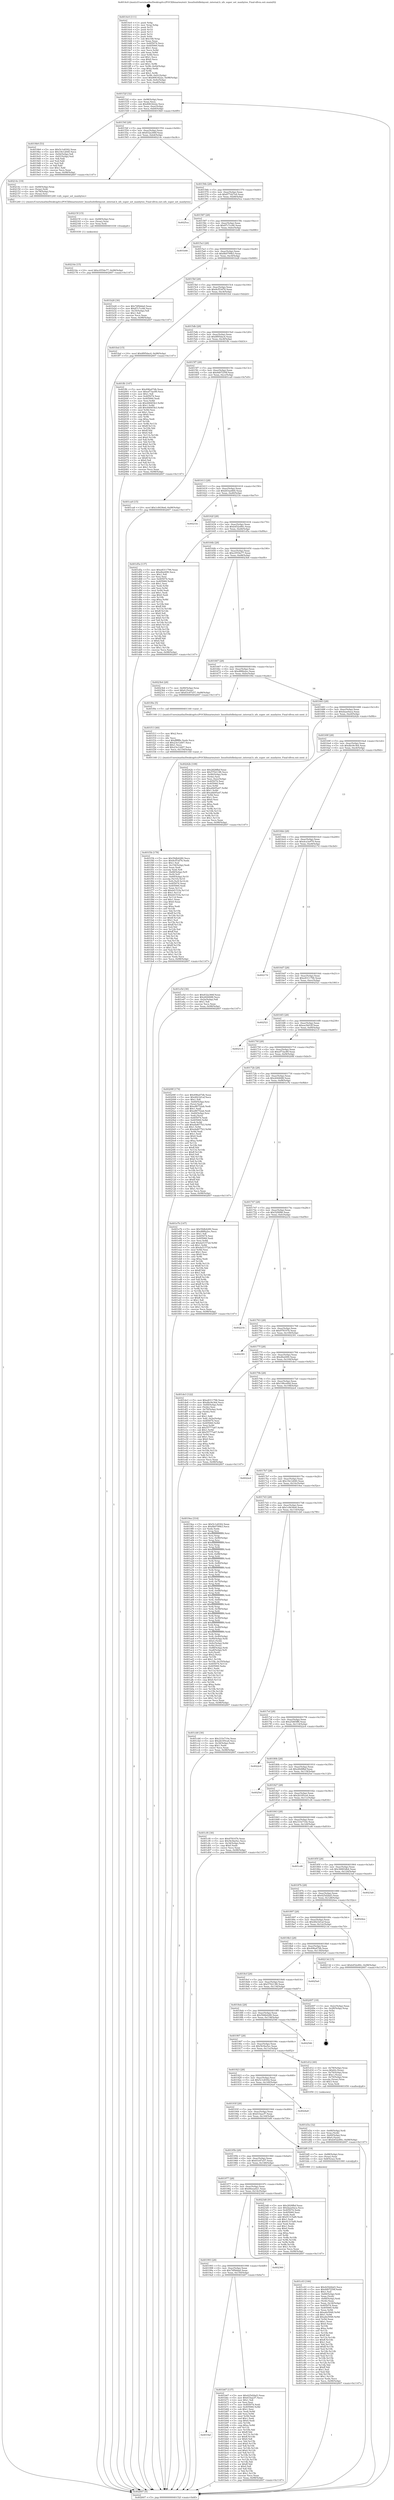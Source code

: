 digraph "0x4014c0" {
  label = "0x4014c0 (/mnt/c/Users/mathe/Desktop/tcc/POCII/binaries/extr_linuxfsnfsfilelayout..internal.h_nfs_super_set_maxbytes_Final-ollvm.out::main(0))"
  labelloc = "t"
  node[shape=record]

  Entry [label="",width=0.3,height=0.3,shape=circle,fillcolor=black,style=filled]
  "0x40152f" [label="{
     0x40152f [32]\l
     | [instrs]\l
     &nbsp;&nbsp;0x40152f \<+6\>: mov -0x98(%rbp),%eax\l
     &nbsp;&nbsp;0x401535 \<+2\>: mov %eax,%ecx\l
     &nbsp;&nbsp;0x401537 \<+6\>: sub $0x8063422e,%ecx\l
     &nbsp;&nbsp;0x40153d \<+6\>: mov %eax,-0xac(%rbp)\l
     &nbsp;&nbsp;0x401543 \<+6\>: mov %ecx,-0xb0(%rbp)\l
     &nbsp;&nbsp;0x401549 \<+6\>: je 00000000004019b9 \<main+0x4f9\>\l
  }"]
  "0x4019b9" [label="{
     0x4019b9 [53]\l
     | [instrs]\l
     &nbsp;&nbsp;0x4019b9 \<+5\>: mov $0x5c1e8302,%eax\l
     &nbsp;&nbsp;0x4019be \<+5\>: mov $0x19e12640,%ecx\l
     &nbsp;&nbsp;0x4019c3 \<+6\>: mov -0x92(%rbp),%dl\l
     &nbsp;&nbsp;0x4019c9 \<+7\>: mov -0x91(%rbp),%sil\l
     &nbsp;&nbsp;0x4019d0 \<+3\>: mov %dl,%dil\l
     &nbsp;&nbsp;0x4019d3 \<+3\>: and %sil,%dil\l
     &nbsp;&nbsp;0x4019d6 \<+3\>: xor %sil,%dl\l
     &nbsp;&nbsp;0x4019d9 \<+3\>: or %dl,%dil\l
     &nbsp;&nbsp;0x4019dc \<+4\>: test $0x1,%dil\l
     &nbsp;&nbsp;0x4019e0 \<+3\>: cmovne %ecx,%eax\l
     &nbsp;&nbsp;0x4019e3 \<+6\>: mov %eax,-0x98(%rbp)\l
     &nbsp;&nbsp;0x4019e9 \<+5\>: jmp 0000000000402607 \<main+0x1147\>\l
  }"]
  "0x40154f" [label="{
     0x40154f [28]\l
     | [instrs]\l
     &nbsp;&nbsp;0x40154f \<+5\>: jmp 0000000000401554 \<main+0x94\>\l
     &nbsp;&nbsp;0x401554 \<+6\>: mov -0xac(%rbp),%eax\l
     &nbsp;&nbsp;0x40155a \<+5\>: sub $0x832a366f,%eax\l
     &nbsp;&nbsp;0x40155f \<+6\>: mov %eax,-0xb4(%rbp)\l
     &nbsp;&nbsp;0x401565 \<+6\>: je 000000000040214c \<main+0xc8c\>\l
  }"]
  "0x402607" [label="{
     0x402607 [5]\l
     | [instrs]\l
     &nbsp;&nbsp;0x402607 \<+5\>: jmp 000000000040152f \<main+0x6f\>\l
  }"]
  "0x4014c0" [label="{
     0x4014c0 [111]\l
     | [instrs]\l
     &nbsp;&nbsp;0x4014c0 \<+1\>: push %rbp\l
     &nbsp;&nbsp;0x4014c1 \<+3\>: mov %rsp,%rbp\l
     &nbsp;&nbsp;0x4014c4 \<+2\>: push %r15\l
     &nbsp;&nbsp;0x4014c6 \<+2\>: push %r14\l
     &nbsp;&nbsp;0x4014c8 \<+2\>: push %r13\l
     &nbsp;&nbsp;0x4014ca \<+2\>: push %r12\l
     &nbsp;&nbsp;0x4014cc \<+1\>: push %rbx\l
     &nbsp;&nbsp;0x4014cd \<+7\>: sub $0x168,%rsp\l
     &nbsp;&nbsp;0x4014d4 \<+2\>: xor %eax,%eax\l
     &nbsp;&nbsp;0x4014d6 \<+7\>: mov 0x405074,%ecx\l
     &nbsp;&nbsp;0x4014dd \<+7\>: mov 0x405060,%edx\l
     &nbsp;&nbsp;0x4014e4 \<+3\>: sub $0x1,%eax\l
     &nbsp;&nbsp;0x4014e7 \<+3\>: mov %ecx,%r8d\l
     &nbsp;&nbsp;0x4014ea \<+3\>: add %eax,%r8d\l
     &nbsp;&nbsp;0x4014ed \<+4\>: imul %r8d,%ecx\l
     &nbsp;&nbsp;0x4014f1 \<+3\>: and $0x1,%ecx\l
     &nbsp;&nbsp;0x4014f4 \<+3\>: cmp $0x0,%ecx\l
     &nbsp;&nbsp;0x4014f7 \<+4\>: sete %r9b\l
     &nbsp;&nbsp;0x4014fb \<+4\>: and $0x1,%r9b\l
     &nbsp;&nbsp;0x4014ff \<+7\>: mov %r9b,-0x92(%rbp)\l
     &nbsp;&nbsp;0x401506 \<+3\>: cmp $0xa,%edx\l
     &nbsp;&nbsp;0x401509 \<+4\>: setl %r9b\l
     &nbsp;&nbsp;0x40150d \<+4\>: and $0x1,%r9b\l
     &nbsp;&nbsp;0x401511 \<+7\>: mov %r9b,-0x91(%rbp)\l
     &nbsp;&nbsp;0x401518 \<+10\>: movl $0x8063422e,-0x98(%rbp)\l
     &nbsp;&nbsp;0x401522 \<+6\>: mov %edi,-0x9c(%rbp)\l
     &nbsp;&nbsp;0x401528 \<+7\>: mov %rsi,-0xa8(%rbp)\l
  }"]
  Exit [label="",width=0.3,height=0.3,shape=circle,fillcolor=black,style=filled,peripheries=2]
  "0x40214c" [label="{
     0x40214c [19]\l
     | [instrs]\l
     &nbsp;&nbsp;0x40214c \<+4\>: mov -0x68(%rbp),%rax\l
     &nbsp;&nbsp;0x402150 \<+3\>: mov (%rax),%rdi\l
     &nbsp;&nbsp;0x402153 \<+4\>: mov -0x78(%rbp),%rax\l
     &nbsp;&nbsp;0x402157 \<+3\>: mov (%rax),%rsi\l
     &nbsp;&nbsp;0x40215a \<+5\>: call 0000000000401240 \<nfs_super_set_maxbytes\>\l
     | [calls]\l
     &nbsp;&nbsp;0x401240 \{1\} (/mnt/c/Users/mathe/Desktop/tcc/POCII/binaries/extr_linuxfsnfsfilelayout..internal.h_nfs_super_set_maxbytes_Final-ollvm.out::nfs_super_set_maxbytes)\l
  }"]
  "0x40156b" [label="{
     0x40156b [28]\l
     | [instrs]\l
     &nbsp;&nbsp;0x40156b \<+5\>: jmp 0000000000401570 \<main+0xb0\>\l
     &nbsp;&nbsp;0x401570 \<+6\>: mov -0xac(%rbp),%eax\l
     &nbsp;&nbsp;0x401576 \<+5\>: sub $0x877d27e9,%eax\l
     &nbsp;&nbsp;0x40157b \<+6\>: mov %eax,-0xb8(%rbp)\l
     &nbsp;&nbsp;0x401581 \<+6\>: je 00000000004025ca \<main+0x110a\>\l
  }"]
  "0x40216e" [label="{
     0x40216e [15]\l
     | [instrs]\l
     &nbsp;&nbsp;0x40216e \<+10\>: movl $0xc0554e77,-0x98(%rbp)\l
     &nbsp;&nbsp;0x402178 \<+5\>: jmp 0000000000402607 \<main+0x1147\>\l
  }"]
  "0x4025ca" [label="{
     0x4025ca\l
  }", style=dashed]
  "0x401587" [label="{
     0x401587 [28]\l
     | [instrs]\l
     &nbsp;&nbsp;0x401587 \<+5\>: jmp 000000000040158c \<main+0xcc\>\l
     &nbsp;&nbsp;0x40158c \<+6\>: mov -0xac(%rbp),%eax\l
     &nbsp;&nbsp;0x401592 \<+5\>: sub $0x87c7cc66,%eax\l
     &nbsp;&nbsp;0x401597 \<+6\>: mov %eax,-0xbc(%rbp)\l
     &nbsp;&nbsp;0x40159d \<+6\>: je 0000000000401b46 \<main+0x686\>\l
  }"]
  "0x40215f" [label="{
     0x40215f [15]\l
     | [instrs]\l
     &nbsp;&nbsp;0x40215f \<+4\>: mov -0x68(%rbp),%rax\l
     &nbsp;&nbsp;0x402163 \<+3\>: mov (%rax),%rax\l
     &nbsp;&nbsp;0x402166 \<+3\>: mov %rax,%rdi\l
     &nbsp;&nbsp;0x402169 \<+5\>: call 0000000000401030 \<free@plt\>\l
     | [calls]\l
     &nbsp;&nbsp;0x401030 \{1\} (unknown)\l
  }"]
  "0x401b46" [label="{
     0x401b46\l
  }", style=dashed]
  "0x4015a3" [label="{
     0x4015a3 [28]\l
     | [instrs]\l
     &nbsp;&nbsp;0x4015a3 \<+5\>: jmp 00000000004015a8 \<main+0xe8\>\l
     &nbsp;&nbsp;0x4015a8 \<+6\>: mov -0xac(%rbp),%eax\l
     &nbsp;&nbsp;0x4015ae \<+5\>: sub $0x8b0799b3,%eax\l
     &nbsp;&nbsp;0x4015b3 \<+6\>: mov %eax,-0xc0(%rbp)\l
     &nbsp;&nbsp;0x4015b9 \<+6\>: je 0000000000401b28 \<main+0x668\>\l
  }"]
  "0x401f3b" [label="{
     0x401f3b [178]\l
     | [instrs]\l
     &nbsp;&nbsp;0x401f3b \<+5\>: mov $0x59db4280,%ecx\l
     &nbsp;&nbsp;0x401f40 \<+5\>: mov $0x8cf53d76,%edx\l
     &nbsp;&nbsp;0x401f45 \<+3\>: mov $0x1,%sil\l
     &nbsp;&nbsp;0x401f48 \<+6\>: mov -0x154(%rbp),%edi\l
     &nbsp;&nbsp;0x401f4e \<+3\>: imul %eax,%edi\l
     &nbsp;&nbsp;0x401f51 \<+3\>: movslq %edi,%r8\l
     &nbsp;&nbsp;0x401f54 \<+4\>: mov -0x68(%rbp),%r9\l
     &nbsp;&nbsp;0x401f58 \<+3\>: mov (%r9),%r9\l
     &nbsp;&nbsp;0x401f5b \<+4\>: mov -0x60(%rbp),%r10\l
     &nbsp;&nbsp;0x401f5f \<+3\>: movslq (%r10),%r10\l
     &nbsp;&nbsp;0x401f62 \<+4\>: mov %r8,(%r9,%r10,8)\l
     &nbsp;&nbsp;0x401f66 \<+7\>: mov 0x405074,%eax\l
     &nbsp;&nbsp;0x401f6d \<+7\>: mov 0x405060,%edi\l
     &nbsp;&nbsp;0x401f74 \<+3\>: mov %eax,%r11d\l
     &nbsp;&nbsp;0x401f77 \<+7\>: add $0xb4151fa,%r11d\l
     &nbsp;&nbsp;0x401f7e \<+4\>: sub $0x1,%r11d\l
     &nbsp;&nbsp;0x401f82 \<+7\>: sub $0xb4151fa,%r11d\l
     &nbsp;&nbsp;0x401f89 \<+4\>: imul %r11d,%eax\l
     &nbsp;&nbsp;0x401f8d \<+3\>: and $0x1,%eax\l
     &nbsp;&nbsp;0x401f90 \<+3\>: cmp $0x0,%eax\l
     &nbsp;&nbsp;0x401f93 \<+3\>: sete %bl\l
     &nbsp;&nbsp;0x401f96 \<+3\>: cmp $0xa,%edi\l
     &nbsp;&nbsp;0x401f99 \<+4\>: setl %r14b\l
     &nbsp;&nbsp;0x401f9d \<+3\>: mov %bl,%r15b\l
     &nbsp;&nbsp;0x401fa0 \<+4\>: xor $0xff,%r15b\l
     &nbsp;&nbsp;0x401fa4 \<+3\>: mov %r14b,%r12b\l
     &nbsp;&nbsp;0x401fa7 \<+4\>: xor $0xff,%r12b\l
     &nbsp;&nbsp;0x401fab \<+4\>: xor $0x1,%sil\l
     &nbsp;&nbsp;0x401faf \<+3\>: mov %r15b,%r13b\l
     &nbsp;&nbsp;0x401fb2 \<+4\>: and $0xff,%r13b\l
     &nbsp;&nbsp;0x401fb6 \<+3\>: and %sil,%bl\l
     &nbsp;&nbsp;0x401fb9 \<+3\>: mov %r12b,%al\l
     &nbsp;&nbsp;0x401fbc \<+2\>: and $0xff,%al\l
     &nbsp;&nbsp;0x401fbe \<+3\>: and %sil,%r14b\l
     &nbsp;&nbsp;0x401fc1 \<+3\>: or %bl,%r13b\l
     &nbsp;&nbsp;0x401fc4 \<+3\>: or %r14b,%al\l
     &nbsp;&nbsp;0x401fc7 \<+3\>: xor %al,%r13b\l
     &nbsp;&nbsp;0x401fca \<+3\>: or %r12b,%r15b\l
     &nbsp;&nbsp;0x401fcd \<+4\>: xor $0xff,%r15b\l
     &nbsp;&nbsp;0x401fd1 \<+4\>: or $0x1,%sil\l
     &nbsp;&nbsp;0x401fd5 \<+3\>: and %sil,%r15b\l
     &nbsp;&nbsp;0x401fd8 \<+3\>: or %r15b,%r13b\l
     &nbsp;&nbsp;0x401fdb \<+4\>: test $0x1,%r13b\l
     &nbsp;&nbsp;0x401fdf \<+3\>: cmovne %edx,%ecx\l
     &nbsp;&nbsp;0x401fe2 \<+6\>: mov %ecx,-0x98(%rbp)\l
     &nbsp;&nbsp;0x401fe8 \<+5\>: jmp 0000000000402607 \<main+0x1147\>\l
  }"]
  "0x401b28" [label="{
     0x401b28 [30]\l
     | [instrs]\l
     &nbsp;&nbsp;0x401b28 \<+5\>: mov $0x74f9dda0,%eax\l
     &nbsp;&nbsp;0x401b2d \<+5\>: mov $0x87c7cc66,%ecx\l
     &nbsp;&nbsp;0x401b32 \<+3\>: mov -0x35(%rbp),%dl\l
     &nbsp;&nbsp;0x401b35 \<+3\>: test $0x1,%dl\l
     &nbsp;&nbsp;0x401b38 \<+3\>: cmovne %ecx,%eax\l
     &nbsp;&nbsp;0x401b3b \<+6\>: mov %eax,-0x98(%rbp)\l
     &nbsp;&nbsp;0x401b41 \<+5\>: jmp 0000000000402607 \<main+0x1147\>\l
  }"]
  "0x4015bf" [label="{
     0x4015bf [28]\l
     | [instrs]\l
     &nbsp;&nbsp;0x4015bf \<+5\>: jmp 00000000004015c4 \<main+0x104\>\l
     &nbsp;&nbsp;0x4015c4 \<+6\>: mov -0xac(%rbp),%eax\l
     &nbsp;&nbsp;0x4015ca \<+5\>: sub $0x8cf53d76,%eax\l
     &nbsp;&nbsp;0x4015cf \<+6\>: mov %eax,-0xc4(%rbp)\l
     &nbsp;&nbsp;0x4015d5 \<+6\>: je 0000000000401fed \<main+0xb2d\>\l
  }"]
  "0x401f13" [label="{
     0x401f13 [40]\l
     | [instrs]\l
     &nbsp;&nbsp;0x401f13 \<+5\>: mov $0x2,%ecx\l
     &nbsp;&nbsp;0x401f18 \<+1\>: cltd\l
     &nbsp;&nbsp;0x401f19 \<+2\>: idiv %ecx\l
     &nbsp;&nbsp;0x401f1b \<+6\>: imul $0xfffffffe,%edx,%ecx\l
     &nbsp;&nbsp;0x401f21 \<+6\>: sub $0x23e12d07,%ecx\l
     &nbsp;&nbsp;0x401f27 \<+3\>: add $0x1,%ecx\l
     &nbsp;&nbsp;0x401f2a \<+6\>: add $0x23e12d07,%ecx\l
     &nbsp;&nbsp;0x401f30 \<+6\>: mov %ecx,-0x154(%rbp)\l
     &nbsp;&nbsp;0x401f36 \<+5\>: call 0000000000401160 \<next_i\>\l
     | [calls]\l
     &nbsp;&nbsp;0x401160 \{1\} (/mnt/c/Users/mathe/Desktop/tcc/POCII/binaries/extr_linuxfsnfsfilelayout..internal.h_nfs_super_set_maxbytes_Final-ollvm.out::next_i)\l
  }"]
  "0x401fed" [label="{
     0x401fed [15]\l
     | [instrs]\l
     &nbsp;&nbsp;0x401fed \<+10\>: movl $0x8f95dac4,-0x98(%rbp)\l
     &nbsp;&nbsp;0x401ff7 \<+5\>: jmp 0000000000402607 \<main+0x1147\>\l
  }"]
  "0x4015db" [label="{
     0x4015db [28]\l
     | [instrs]\l
     &nbsp;&nbsp;0x4015db \<+5\>: jmp 00000000004015e0 \<main+0x120\>\l
     &nbsp;&nbsp;0x4015e0 \<+6\>: mov -0xac(%rbp),%eax\l
     &nbsp;&nbsp;0x4015e6 \<+5\>: sub $0x8f95dac4,%eax\l
     &nbsp;&nbsp;0x4015eb \<+6\>: mov %eax,-0xc8(%rbp)\l
     &nbsp;&nbsp;0x4015f1 \<+6\>: je 0000000000401ffc \<main+0xb3c\>\l
  }"]
  "0x401d3a" [label="{
     0x401d3a [32]\l
     | [instrs]\l
     &nbsp;&nbsp;0x401d3a \<+4\>: mov -0x68(%rbp),%rdi\l
     &nbsp;&nbsp;0x401d3e \<+3\>: mov %rax,(%rdi)\l
     &nbsp;&nbsp;0x401d41 \<+4\>: mov -0x60(%rbp),%rax\l
     &nbsp;&nbsp;0x401d45 \<+6\>: movl $0x0,(%rax)\l
     &nbsp;&nbsp;0x401d4b \<+10\>: movl $0xb452e80c,-0x98(%rbp)\l
     &nbsp;&nbsp;0x401d55 \<+5\>: jmp 0000000000402607 \<main+0x1147\>\l
  }"]
  "0x401ffc" [label="{
     0x401ffc [147]\l
     | [instrs]\l
     &nbsp;&nbsp;0x401ffc \<+5\>: mov $0x496a47db,%eax\l
     &nbsp;&nbsp;0x402001 \<+5\>: mov $0xef73ac89,%ecx\l
     &nbsp;&nbsp;0x402006 \<+2\>: mov $0x1,%dl\l
     &nbsp;&nbsp;0x402008 \<+7\>: mov 0x405074,%esi\l
     &nbsp;&nbsp;0x40200f \<+7\>: mov 0x405060,%edi\l
     &nbsp;&nbsp;0x402016 \<+3\>: mov %esi,%r8d\l
     &nbsp;&nbsp;0x402019 \<+7\>: sub $0x4484f3b3,%r8d\l
     &nbsp;&nbsp;0x402020 \<+4\>: sub $0x1,%r8d\l
     &nbsp;&nbsp;0x402024 \<+7\>: add $0x4484f3b3,%r8d\l
     &nbsp;&nbsp;0x40202b \<+4\>: imul %r8d,%esi\l
     &nbsp;&nbsp;0x40202f \<+3\>: and $0x1,%esi\l
     &nbsp;&nbsp;0x402032 \<+3\>: cmp $0x0,%esi\l
     &nbsp;&nbsp;0x402035 \<+4\>: sete %r9b\l
     &nbsp;&nbsp;0x402039 \<+3\>: cmp $0xa,%edi\l
     &nbsp;&nbsp;0x40203c \<+4\>: setl %r10b\l
     &nbsp;&nbsp;0x402040 \<+3\>: mov %r9b,%r11b\l
     &nbsp;&nbsp;0x402043 \<+4\>: xor $0xff,%r11b\l
     &nbsp;&nbsp;0x402047 \<+3\>: mov %r10b,%bl\l
     &nbsp;&nbsp;0x40204a \<+3\>: xor $0xff,%bl\l
     &nbsp;&nbsp;0x40204d \<+3\>: xor $0x0,%dl\l
     &nbsp;&nbsp;0x402050 \<+3\>: mov %r11b,%r14b\l
     &nbsp;&nbsp;0x402053 \<+4\>: and $0x0,%r14b\l
     &nbsp;&nbsp;0x402057 \<+3\>: and %dl,%r9b\l
     &nbsp;&nbsp;0x40205a \<+3\>: mov %bl,%r15b\l
     &nbsp;&nbsp;0x40205d \<+4\>: and $0x0,%r15b\l
     &nbsp;&nbsp;0x402061 \<+3\>: and %dl,%r10b\l
     &nbsp;&nbsp;0x402064 \<+3\>: or %r9b,%r14b\l
     &nbsp;&nbsp;0x402067 \<+3\>: or %r10b,%r15b\l
     &nbsp;&nbsp;0x40206a \<+3\>: xor %r15b,%r14b\l
     &nbsp;&nbsp;0x40206d \<+3\>: or %bl,%r11b\l
     &nbsp;&nbsp;0x402070 \<+4\>: xor $0xff,%r11b\l
     &nbsp;&nbsp;0x402074 \<+3\>: or $0x0,%dl\l
     &nbsp;&nbsp;0x402077 \<+3\>: and %dl,%r11b\l
     &nbsp;&nbsp;0x40207a \<+3\>: or %r11b,%r14b\l
     &nbsp;&nbsp;0x40207d \<+4\>: test $0x1,%r14b\l
     &nbsp;&nbsp;0x402081 \<+3\>: cmovne %ecx,%eax\l
     &nbsp;&nbsp;0x402084 \<+6\>: mov %eax,-0x98(%rbp)\l
     &nbsp;&nbsp;0x40208a \<+5\>: jmp 0000000000402607 \<main+0x1147\>\l
  }"]
  "0x4015f7" [label="{
     0x4015f7 [28]\l
     | [instrs]\l
     &nbsp;&nbsp;0x4015f7 \<+5\>: jmp 00000000004015fc \<main+0x13c\>\l
     &nbsp;&nbsp;0x4015fc \<+6\>: mov -0xac(%rbp),%eax\l
     &nbsp;&nbsp;0x401602 \<+5\>: sub $0x9d07259f,%eax\l
     &nbsp;&nbsp;0x401607 \<+6\>: mov %eax,-0xcc(%rbp)\l
     &nbsp;&nbsp;0x40160d \<+6\>: je 0000000000401ca9 \<main+0x7e9\>\l
  }"]
  "0x401c03" [label="{
     0x401c03 [166]\l
     | [instrs]\l
     &nbsp;&nbsp;0x401c03 \<+5\>: mov $0x425d2bd3,%ecx\l
     &nbsp;&nbsp;0x401c08 \<+5\>: mov $0x9d07259f,%edx\l
     &nbsp;&nbsp;0x401c0d \<+3\>: mov $0x1,%sil\l
     &nbsp;&nbsp;0x401c10 \<+4\>: mov -0x80(%rbp),%rdi\l
     &nbsp;&nbsp;0x401c14 \<+2\>: mov %eax,(%rdi)\l
     &nbsp;&nbsp;0x401c16 \<+4\>: mov -0x80(%rbp),%rdi\l
     &nbsp;&nbsp;0x401c1a \<+2\>: mov (%rdi),%eax\l
     &nbsp;&nbsp;0x401c1c \<+3\>: mov %eax,-0x34(%rbp)\l
     &nbsp;&nbsp;0x401c1f \<+7\>: mov 0x405074,%eax\l
     &nbsp;&nbsp;0x401c26 \<+8\>: mov 0x405060,%r8d\l
     &nbsp;&nbsp;0x401c2e \<+3\>: mov %eax,%r9d\l
     &nbsp;&nbsp;0x401c31 \<+7\>: sub $0xa6e5948,%r9d\l
     &nbsp;&nbsp;0x401c38 \<+4\>: sub $0x1,%r9d\l
     &nbsp;&nbsp;0x401c3c \<+7\>: add $0xa6e5948,%r9d\l
     &nbsp;&nbsp;0x401c43 \<+4\>: imul %r9d,%eax\l
     &nbsp;&nbsp;0x401c47 \<+3\>: and $0x1,%eax\l
     &nbsp;&nbsp;0x401c4a \<+3\>: cmp $0x0,%eax\l
     &nbsp;&nbsp;0x401c4d \<+4\>: sete %r10b\l
     &nbsp;&nbsp;0x401c51 \<+4\>: cmp $0xa,%r8d\l
     &nbsp;&nbsp;0x401c55 \<+4\>: setl %r11b\l
     &nbsp;&nbsp;0x401c59 \<+3\>: mov %r10b,%bl\l
     &nbsp;&nbsp;0x401c5c \<+3\>: xor $0xff,%bl\l
     &nbsp;&nbsp;0x401c5f \<+3\>: mov %r11b,%r14b\l
     &nbsp;&nbsp;0x401c62 \<+4\>: xor $0xff,%r14b\l
     &nbsp;&nbsp;0x401c66 \<+4\>: xor $0x1,%sil\l
     &nbsp;&nbsp;0x401c6a \<+3\>: mov %bl,%r15b\l
     &nbsp;&nbsp;0x401c6d \<+4\>: and $0xff,%r15b\l
     &nbsp;&nbsp;0x401c71 \<+3\>: and %sil,%r10b\l
     &nbsp;&nbsp;0x401c74 \<+3\>: mov %r14b,%r12b\l
     &nbsp;&nbsp;0x401c77 \<+4\>: and $0xff,%r12b\l
     &nbsp;&nbsp;0x401c7b \<+3\>: and %sil,%r11b\l
     &nbsp;&nbsp;0x401c7e \<+3\>: or %r10b,%r15b\l
     &nbsp;&nbsp;0x401c81 \<+3\>: or %r11b,%r12b\l
     &nbsp;&nbsp;0x401c84 \<+3\>: xor %r12b,%r15b\l
     &nbsp;&nbsp;0x401c87 \<+3\>: or %r14b,%bl\l
     &nbsp;&nbsp;0x401c8a \<+3\>: xor $0xff,%bl\l
     &nbsp;&nbsp;0x401c8d \<+4\>: or $0x1,%sil\l
     &nbsp;&nbsp;0x401c91 \<+3\>: and %sil,%bl\l
     &nbsp;&nbsp;0x401c94 \<+3\>: or %bl,%r15b\l
     &nbsp;&nbsp;0x401c97 \<+4\>: test $0x1,%r15b\l
     &nbsp;&nbsp;0x401c9b \<+3\>: cmovne %edx,%ecx\l
     &nbsp;&nbsp;0x401c9e \<+6\>: mov %ecx,-0x98(%rbp)\l
     &nbsp;&nbsp;0x401ca4 \<+5\>: jmp 0000000000402607 \<main+0x1147\>\l
  }"]
  "0x401ca9" [label="{
     0x401ca9 [15]\l
     | [instrs]\l
     &nbsp;&nbsp;0x401ca9 \<+10\>: movl $0x1c8436e6,-0x98(%rbp)\l
     &nbsp;&nbsp;0x401cb3 \<+5\>: jmp 0000000000402607 \<main+0x1147\>\l
  }"]
  "0x401613" [label="{
     0x401613 [28]\l
     | [instrs]\l
     &nbsp;&nbsp;0x401613 \<+5\>: jmp 0000000000401618 \<main+0x158\>\l
     &nbsp;&nbsp;0x401618 \<+6\>: mov -0xac(%rbp),%eax\l
     &nbsp;&nbsp;0x40161e \<+5\>: sub $0xb03ae664,%eax\l
     &nbsp;&nbsp;0x401623 \<+6\>: mov %eax,-0xd0(%rbp)\l
     &nbsp;&nbsp;0x401629 \<+6\>: je 000000000040233e \<main+0xe7e\>\l
  }"]
  "0x4019af" [label="{
     0x4019af\l
  }", style=dashed]
  "0x40233e" [label="{
     0x40233e\l
  }", style=dashed]
  "0x40162f" [label="{
     0x40162f [28]\l
     | [instrs]\l
     &nbsp;&nbsp;0x40162f \<+5\>: jmp 0000000000401634 \<main+0x174\>\l
     &nbsp;&nbsp;0x401634 \<+6\>: mov -0xac(%rbp),%eax\l
     &nbsp;&nbsp;0x40163a \<+5\>: sub $0xb452e80c,%eax\l
     &nbsp;&nbsp;0x40163f \<+6\>: mov %eax,-0xd4(%rbp)\l
     &nbsp;&nbsp;0x401645 \<+6\>: je 0000000000401d5a \<main+0x89a\>\l
  }"]
  "0x401b67" [label="{
     0x401b67 [137]\l
     | [instrs]\l
     &nbsp;&nbsp;0x401b67 \<+5\>: mov $0x425d2bd3,%eax\l
     &nbsp;&nbsp;0x401b6c \<+5\>: mov $0x61faacf7,%ecx\l
     &nbsp;&nbsp;0x401b71 \<+2\>: mov $0x1,%dl\l
     &nbsp;&nbsp;0x401b73 \<+2\>: xor %esi,%esi\l
     &nbsp;&nbsp;0x401b75 \<+7\>: mov 0x405074,%edi\l
     &nbsp;&nbsp;0x401b7c \<+8\>: mov 0x405060,%r8d\l
     &nbsp;&nbsp;0x401b84 \<+3\>: sub $0x1,%esi\l
     &nbsp;&nbsp;0x401b87 \<+3\>: mov %edi,%r9d\l
     &nbsp;&nbsp;0x401b8a \<+3\>: add %esi,%r9d\l
     &nbsp;&nbsp;0x401b8d \<+4\>: imul %r9d,%edi\l
     &nbsp;&nbsp;0x401b91 \<+3\>: and $0x1,%edi\l
     &nbsp;&nbsp;0x401b94 \<+3\>: cmp $0x0,%edi\l
     &nbsp;&nbsp;0x401b97 \<+4\>: sete %r10b\l
     &nbsp;&nbsp;0x401b9b \<+4\>: cmp $0xa,%r8d\l
     &nbsp;&nbsp;0x401b9f \<+4\>: setl %r11b\l
     &nbsp;&nbsp;0x401ba3 \<+3\>: mov %r10b,%bl\l
     &nbsp;&nbsp;0x401ba6 \<+3\>: xor $0xff,%bl\l
     &nbsp;&nbsp;0x401ba9 \<+3\>: mov %r11b,%r14b\l
     &nbsp;&nbsp;0x401bac \<+4\>: xor $0xff,%r14b\l
     &nbsp;&nbsp;0x401bb0 \<+3\>: xor $0x0,%dl\l
     &nbsp;&nbsp;0x401bb3 \<+3\>: mov %bl,%r15b\l
     &nbsp;&nbsp;0x401bb6 \<+4\>: and $0x0,%r15b\l
     &nbsp;&nbsp;0x401bba \<+3\>: and %dl,%r10b\l
     &nbsp;&nbsp;0x401bbd \<+3\>: mov %r14b,%r12b\l
     &nbsp;&nbsp;0x401bc0 \<+4\>: and $0x0,%r12b\l
     &nbsp;&nbsp;0x401bc4 \<+3\>: and %dl,%r11b\l
     &nbsp;&nbsp;0x401bc7 \<+3\>: or %r10b,%r15b\l
     &nbsp;&nbsp;0x401bca \<+3\>: or %r11b,%r12b\l
     &nbsp;&nbsp;0x401bcd \<+3\>: xor %r12b,%r15b\l
     &nbsp;&nbsp;0x401bd0 \<+3\>: or %r14b,%bl\l
     &nbsp;&nbsp;0x401bd3 \<+3\>: xor $0xff,%bl\l
     &nbsp;&nbsp;0x401bd6 \<+3\>: or $0x0,%dl\l
     &nbsp;&nbsp;0x401bd9 \<+2\>: and %dl,%bl\l
     &nbsp;&nbsp;0x401bdb \<+3\>: or %bl,%r15b\l
     &nbsp;&nbsp;0x401bde \<+4\>: test $0x1,%r15b\l
     &nbsp;&nbsp;0x401be2 \<+3\>: cmovne %ecx,%eax\l
     &nbsp;&nbsp;0x401be5 \<+6\>: mov %eax,-0x98(%rbp)\l
     &nbsp;&nbsp;0x401beb \<+5\>: jmp 0000000000402607 \<main+0x1147\>\l
  }"]
  "0x401d5a" [label="{
     0x401d5a [137]\l
     | [instrs]\l
     &nbsp;&nbsp;0x401d5a \<+5\>: mov $0xe8311796,%eax\l
     &nbsp;&nbsp;0x401d5f \<+5\>: mov $0xdfa2490,%ecx\l
     &nbsp;&nbsp;0x401d64 \<+2\>: mov $0x1,%dl\l
     &nbsp;&nbsp;0x401d66 \<+2\>: xor %esi,%esi\l
     &nbsp;&nbsp;0x401d68 \<+7\>: mov 0x405074,%edi\l
     &nbsp;&nbsp;0x401d6f \<+8\>: mov 0x405060,%r8d\l
     &nbsp;&nbsp;0x401d77 \<+3\>: sub $0x1,%esi\l
     &nbsp;&nbsp;0x401d7a \<+3\>: mov %edi,%r9d\l
     &nbsp;&nbsp;0x401d7d \<+3\>: add %esi,%r9d\l
     &nbsp;&nbsp;0x401d80 \<+4\>: imul %r9d,%edi\l
     &nbsp;&nbsp;0x401d84 \<+3\>: and $0x1,%edi\l
     &nbsp;&nbsp;0x401d87 \<+3\>: cmp $0x0,%edi\l
     &nbsp;&nbsp;0x401d8a \<+4\>: sete %r10b\l
     &nbsp;&nbsp;0x401d8e \<+4\>: cmp $0xa,%r8d\l
     &nbsp;&nbsp;0x401d92 \<+4\>: setl %r11b\l
     &nbsp;&nbsp;0x401d96 \<+3\>: mov %r10b,%bl\l
     &nbsp;&nbsp;0x401d99 \<+3\>: xor $0xff,%bl\l
     &nbsp;&nbsp;0x401d9c \<+3\>: mov %r11b,%r14b\l
     &nbsp;&nbsp;0x401d9f \<+4\>: xor $0xff,%r14b\l
     &nbsp;&nbsp;0x401da3 \<+3\>: xor $0x0,%dl\l
     &nbsp;&nbsp;0x401da6 \<+3\>: mov %bl,%r15b\l
     &nbsp;&nbsp;0x401da9 \<+4\>: and $0x0,%r15b\l
     &nbsp;&nbsp;0x401dad \<+3\>: and %dl,%r10b\l
     &nbsp;&nbsp;0x401db0 \<+3\>: mov %r14b,%r12b\l
     &nbsp;&nbsp;0x401db3 \<+4\>: and $0x0,%r12b\l
     &nbsp;&nbsp;0x401db7 \<+3\>: and %dl,%r11b\l
     &nbsp;&nbsp;0x401dba \<+3\>: or %r10b,%r15b\l
     &nbsp;&nbsp;0x401dbd \<+3\>: or %r11b,%r12b\l
     &nbsp;&nbsp;0x401dc0 \<+3\>: xor %r12b,%r15b\l
     &nbsp;&nbsp;0x401dc3 \<+3\>: or %r14b,%bl\l
     &nbsp;&nbsp;0x401dc6 \<+3\>: xor $0xff,%bl\l
     &nbsp;&nbsp;0x401dc9 \<+3\>: or $0x0,%dl\l
     &nbsp;&nbsp;0x401dcc \<+2\>: and %dl,%bl\l
     &nbsp;&nbsp;0x401dce \<+3\>: or %bl,%r15b\l
     &nbsp;&nbsp;0x401dd1 \<+4\>: test $0x1,%r15b\l
     &nbsp;&nbsp;0x401dd5 \<+3\>: cmovne %ecx,%eax\l
     &nbsp;&nbsp;0x401dd8 \<+6\>: mov %eax,-0x98(%rbp)\l
     &nbsp;&nbsp;0x401dde \<+5\>: jmp 0000000000402607 \<main+0x1147\>\l
  }"]
  "0x40164b" [label="{
     0x40164b [28]\l
     | [instrs]\l
     &nbsp;&nbsp;0x40164b \<+5\>: jmp 0000000000401650 \<main+0x190\>\l
     &nbsp;&nbsp;0x401650 \<+6\>: mov -0xac(%rbp),%eax\l
     &nbsp;&nbsp;0x401656 \<+5\>: sub $0xc0554e77,%eax\l
     &nbsp;&nbsp;0x40165b \<+6\>: mov %eax,-0xd8(%rbp)\l
     &nbsp;&nbsp;0x401661 \<+6\>: je 00000000004023b4 \<main+0xef4\>\l
  }"]
  "0x401993" [label="{
     0x401993 [28]\l
     | [instrs]\l
     &nbsp;&nbsp;0x401993 \<+5\>: jmp 0000000000401998 \<main+0x4d8\>\l
     &nbsp;&nbsp;0x401998 \<+6\>: mov -0xac(%rbp),%eax\l
     &nbsp;&nbsp;0x40199e \<+5\>: sub $0x74f9dda0,%eax\l
     &nbsp;&nbsp;0x4019a3 \<+6\>: mov %eax,-0x150(%rbp)\l
     &nbsp;&nbsp;0x4019a9 \<+6\>: je 0000000000401b67 \<main+0x6a7\>\l
  }"]
  "0x4023b4" [label="{
     0x4023b4 [28]\l
     | [instrs]\l
     &nbsp;&nbsp;0x4023b4 \<+7\>: mov -0x90(%rbp),%rax\l
     &nbsp;&nbsp;0x4023bb \<+6\>: movl $0x0,(%rax)\l
     &nbsp;&nbsp;0x4023c1 \<+10\>: movl $0x63c87a57,-0x98(%rbp)\l
     &nbsp;&nbsp;0x4023cb \<+5\>: jmp 0000000000402607 \<main+0x1147\>\l
  }"]
  "0x401667" [label="{
     0x401667 [28]\l
     | [instrs]\l
     &nbsp;&nbsp;0x401667 \<+5\>: jmp 000000000040166c \<main+0x1ac\>\l
     &nbsp;&nbsp;0x40166c \<+6\>: mov -0xac(%rbp),%eax\l
     &nbsp;&nbsp;0x401672 \<+5\>: sub $0xd88fa2ec,%eax\l
     &nbsp;&nbsp;0x401677 \<+6\>: mov %eax,-0xdc(%rbp)\l
     &nbsp;&nbsp;0x40167d \<+6\>: je 0000000000401f0e \<main+0xa4e\>\l
  }"]
  "0x402360" [label="{
     0x402360\l
  }", style=dashed]
  "0x401f0e" [label="{
     0x401f0e [5]\l
     | [instrs]\l
     &nbsp;&nbsp;0x401f0e \<+5\>: call 0000000000401160 \<next_i\>\l
     | [calls]\l
     &nbsp;&nbsp;0x401160 \{1\} (/mnt/c/Users/mathe/Desktop/tcc/POCII/binaries/extr_linuxfsnfsfilelayout..internal.h_nfs_super_set_maxbytes_Final-ollvm.out::next_i)\l
  }"]
  "0x401683" [label="{
     0x401683 [28]\l
     | [instrs]\l
     &nbsp;&nbsp;0x401683 \<+5\>: jmp 0000000000401688 \<main+0x1c8\>\l
     &nbsp;&nbsp;0x401688 \<+6\>: mov -0xac(%rbp),%eax\l
     &nbsp;&nbsp;0x40168e \<+5\>: sub $0xdaae0aca,%eax\l
     &nbsp;&nbsp;0x401693 \<+6\>: mov %eax,-0xe0(%rbp)\l
     &nbsp;&nbsp;0x401699 \<+6\>: je 000000000040242b \<main+0xf6b\>\l
  }"]
  "0x401977" [label="{
     0x401977 [28]\l
     | [instrs]\l
     &nbsp;&nbsp;0x401977 \<+5\>: jmp 000000000040197c \<main+0x4bc\>\l
     &nbsp;&nbsp;0x40197c \<+6\>: mov -0xac(%rbp),%eax\l
     &nbsp;&nbsp;0x401982 \<+5\>: sub $0x66eea021,%eax\l
     &nbsp;&nbsp;0x401987 \<+6\>: mov %eax,-0x14c(%rbp)\l
     &nbsp;&nbsp;0x40198d \<+6\>: je 0000000000402360 \<main+0xea0\>\l
  }"]
  "0x40242b" [label="{
     0x40242b [108]\l
     | [instrs]\l
     &nbsp;&nbsp;0x40242b \<+5\>: mov $0x2828ffaf,%eax\l
     &nbsp;&nbsp;0x402430 \<+5\>: mov $0x570213f6,%ecx\l
     &nbsp;&nbsp;0x402435 \<+7\>: mov -0x90(%rbp),%rdx\l
     &nbsp;&nbsp;0x40243c \<+2\>: mov (%rdx),%esi\l
     &nbsp;&nbsp;0x40243e \<+3\>: mov %esi,-0x2c(%rbp)\l
     &nbsp;&nbsp;0x402441 \<+7\>: mov 0x405074,%esi\l
     &nbsp;&nbsp;0x402448 \<+7\>: mov 0x405060,%edi\l
     &nbsp;&nbsp;0x40244f \<+3\>: mov %esi,%r8d\l
     &nbsp;&nbsp;0x402452 \<+7\>: sub $0xa6b95a47,%r8d\l
     &nbsp;&nbsp;0x402459 \<+4\>: sub $0x1,%r8d\l
     &nbsp;&nbsp;0x40245d \<+7\>: add $0xa6b95a47,%r8d\l
     &nbsp;&nbsp;0x402464 \<+4\>: imul %r8d,%esi\l
     &nbsp;&nbsp;0x402468 \<+3\>: and $0x1,%esi\l
     &nbsp;&nbsp;0x40246b \<+3\>: cmp $0x0,%esi\l
     &nbsp;&nbsp;0x40246e \<+4\>: sete %r9b\l
     &nbsp;&nbsp;0x402472 \<+3\>: cmp $0xa,%edi\l
     &nbsp;&nbsp;0x402475 \<+4\>: setl %r10b\l
     &nbsp;&nbsp;0x402479 \<+3\>: mov %r9b,%r11b\l
     &nbsp;&nbsp;0x40247c \<+3\>: and %r10b,%r11b\l
     &nbsp;&nbsp;0x40247f \<+3\>: xor %r10b,%r9b\l
     &nbsp;&nbsp;0x402482 \<+3\>: or %r9b,%r11b\l
     &nbsp;&nbsp;0x402485 \<+4\>: test $0x1,%r11b\l
     &nbsp;&nbsp;0x402489 \<+3\>: cmovne %ecx,%eax\l
     &nbsp;&nbsp;0x40248c \<+6\>: mov %eax,-0x98(%rbp)\l
     &nbsp;&nbsp;0x402492 \<+5\>: jmp 0000000000402607 \<main+0x1147\>\l
  }"]
  "0x40169f" [label="{
     0x40169f [28]\l
     | [instrs]\l
     &nbsp;&nbsp;0x40169f \<+5\>: jmp 00000000004016a4 \<main+0x1e4\>\l
     &nbsp;&nbsp;0x4016a4 \<+6\>: mov -0xac(%rbp),%eax\l
     &nbsp;&nbsp;0x4016aa \<+5\>: sub $0xdbc9e364,%eax\l
     &nbsp;&nbsp;0x4016af \<+6\>: mov %eax,-0xe4(%rbp)\l
     &nbsp;&nbsp;0x4016b5 \<+6\>: je 0000000000401e5d \<main+0x99d\>\l
  }"]
  "0x4023d0" [label="{
     0x4023d0 [91]\l
     | [instrs]\l
     &nbsp;&nbsp;0x4023d0 \<+5\>: mov $0x2828ffaf,%eax\l
     &nbsp;&nbsp;0x4023d5 \<+5\>: mov $0xdaae0aca,%ecx\l
     &nbsp;&nbsp;0x4023da \<+7\>: mov 0x405074,%edx\l
     &nbsp;&nbsp;0x4023e1 \<+7\>: mov 0x405060,%esi\l
     &nbsp;&nbsp;0x4023e8 \<+2\>: mov %edx,%edi\l
     &nbsp;&nbsp;0x4023ea \<+6\>: add $0x91315af0,%edi\l
     &nbsp;&nbsp;0x4023f0 \<+3\>: sub $0x1,%edi\l
     &nbsp;&nbsp;0x4023f3 \<+6\>: sub $0x91315af0,%edi\l
     &nbsp;&nbsp;0x4023f9 \<+3\>: imul %edi,%edx\l
     &nbsp;&nbsp;0x4023fc \<+3\>: and $0x1,%edx\l
     &nbsp;&nbsp;0x4023ff \<+3\>: cmp $0x0,%edx\l
     &nbsp;&nbsp;0x402402 \<+4\>: sete %r8b\l
     &nbsp;&nbsp;0x402406 \<+3\>: cmp $0xa,%esi\l
     &nbsp;&nbsp;0x402409 \<+4\>: setl %r9b\l
     &nbsp;&nbsp;0x40240d \<+3\>: mov %r8b,%r10b\l
     &nbsp;&nbsp;0x402410 \<+3\>: and %r9b,%r10b\l
     &nbsp;&nbsp;0x402413 \<+3\>: xor %r9b,%r8b\l
     &nbsp;&nbsp;0x402416 \<+3\>: or %r8b,%r10b\l
     &nbsp;&nbsp;0x402419 \<+4\>: test $0x1,%r10b\l
     &nbsp;&nbsp;0x40241d \<+3\>: cmovne %ecx,%eax\l
     &nbsp;&nbsp;0x402420 \<+6\>: mov %eax,-0x98(%rbp)\l
     &nbsp;&nbsp;0x402426 \<+5\>: jmp 0000000000402607 \<main+0x1147\>\l
  }"]
  "0x401e5d" [label="{
     0x401e5d [30]\l
     | [instrs]\l
     &nbsp;&nbsp;0x401e5d \<+5\>: mov $0x832a366f,%eax\l
     &nbsp;&nbsp;0x401e62 \<+5\>: mov $0x2644688,%ecx\l
     &nbsp;&nbsp;0x401e67 \<+3\>: mov -0x2e(%rbp),%dl\l
     &nbsp;&nbsp;0x401e6a \<+3\>: test $0x1,%dl\l
     &nbsp;&nbsp;0x401e6d \<+3\>: cmovne %ecx,%eax\l
     &nbsp;&nbsp;0x401e70 \<+6\>: mov %eax,-0x98(%rbp)\l
     &nbsp;&nbsp;0x401e76 \<+5\>: jmp 0000000000402607 \<main+0x1147\>\l
  }"]
  "0x4016bb" [label="{
     0x4016bb [28]\l
     | [instrs]\l
     &nbsp;&nbsp;0x4016bb \<+5\>: jmp 00000000004016c0 \<main+0x200\>\l
     &nbsp;&nbsp;0x4016c0 \<+6\>: mov -0xac(%rbp),%eax\l
     &nbsp;&nbsp;0x4016c6 \<+5\>: sub $0xdca3a979,%eax\l
     &nbsp;&nbsp;0x4016cb \<+6\>: mov %eax,-0xe8(%rbp)\l
     &nbsp;&nbsp;0x4016d1 \<+6\>: je 000000000040217d \<main+0xcbd\>\l
  }"]
  "0x40195b" [label="{
     0x40195b [28]\l
     | [instrs]\l
     &nbsp;&nbsp;0x40195b \<+5\>: jmp 0000000000401960 \<main+0x4a0\>\l
     &nbsp;&nbsp;0x401960 \<+6\>: mov -0xac(%rbp),%eax\l
     &nbsp;&nbsp;0x401966 \<+5\>: sub $0x63c87a57,%eax\l
     &nbsp;&nbsp;0x40196b \<+6\>: mov %eax,-0x148(%rbp)\l
     &nbsp;&nbsp;0x401971 \<+6\>: je 00000000004023d0 \<main+0xf10\>\l
  }"]
  "0x40217d" [label="{
     0x40217d\l
  }", style=dashed]
  "0x4016d7" [label="{
     0x4016d7 [28]\l
     | [instrs]\l
     &nbsp;&nbsp;0x4016d7 \<+5\>: jmp 00000000004016dc \<main+0x21c\>\l
     &nbsp;&nbsp;0x4016dc \<+6\>: mov -0xac(%rbp),%eax\l
     &nbsp;&nbsp;0x4016e2 \<+5\>: sub $0xe8311796,%eax\l
     &nbsp;&nbsp;0x4016e7 \<+6\>: mov %eax,-0xec(%rbp)\l
     &nbsp;&nbsp;0x4016ed \<+6\>: je 0000000000402521 \<main+0x1061\>\l
  }"]
  "0x401bf0" [label="{
     0x401bf0 [19]\l
     | [instrs]\l
     &nbsp;&nbsp;0x401bf0 \<+7\>: mov -0x88(%rbp),%rax\l
     &nbsp;&nbsp;0x401bf7 \<+3\>: mov (%rax),%rax\l
     &nbsp;&nbsp;0x401bfa \<+4\>: mov 0x8(%rax),%rdi\l
     &nbsp;&nbsp;0x401bfe \<+5\>: call 0000000000401060 \<atoi@plt\>\l
     | [calls]\l
     &nbsp;&nbsp;0x401060 \{1\} (unknown)\l
  }"]
  "0x402521" [label="{
     0x402521\l
  }", style=dashed]
  "0x4016f3" [label="{
     0x4016f3 [28]\l
     | [instrs]\l
     &nbsp;&nbsp;0x4016f3 \<+5\>: jmp 00000000004016f8 \<main+0x238\>\l
     &nbsp;&nbsp;0x4016f8 \<+6\>: mov -0xac(%rbp),%eax\l
     &nbsp;&nbsp;0x4016fe \<+5\>: sub $0xea3b01ff,%eax\l
     &nbsp;&nbsp;0x401703 \<+6\>: mov %eax,-0xf0(%rbp)\l
     &nbsp;&nbsp;0x401709 \<+6\>: je 00000000004021c5 \<main+0xd05\>\l
  }"]
  "0x40193f" [label="{
     0x40193f [28]\l
     | [instrs]\l
     &nbsp;&nbsp;0x40193f \<+5\>: jmp 0000000000401944 \<main+0x484\>\l
     &nbsp;&nbsp;0x401944 \<+6\>: mov -0xac(%rbp),%eax\l
     &nbsp;&nbsp;0x40194a \<+5\>: sub $0x61faacf7,%eax\l
     &nbsp;&nbsp;0x40194f \<+6\>: mov %eax,-0x144(%rbp)\l
     &nbsp;&nbsp;0x401955 \<+6\>: je 0000000000401bf0 \<main+0x730\>\l
  }"]
  "0x4021c5" [label="{
     0x4021c5\l
  }", style=dashed]
  "0x40170f" [label="{
     0x40170f [28]\l
     | [instrs]\l
     &nbsp;&nbsp;0x40170f \<+5\>: jmp 0000000000401714 \<main+0x254\>\l
     &nbsp;&nbsp;0x401714 \<+6\>: mov -0xac(%rbp),%eax\l
     &nbsp;&nbsp;0x40171a \<+5\>: sub $0xef73ac89,%eax\l
     &nbsp;&nbsp;0x40171f \<+6\>: mov %eax,-0xf4(%rbp)\l
     &nbsp;&nbsp;0x401725 \<+6\>: je 000000000040208f \<main+0xbcf\>\l
  }"]
  "0x4024a9" [label="{
     0x4024a9\l
  }", style=dashed]
  "0x40208f" [label="{
     0x40208f [174]\l
     | [instrs]\l
     &nbsp;&nbsp;0x40208f \<+5\>: mov $0x496a47db,%eax\l
     &nbsp;&nbsp;0x402094 \<+5\>: mov $0x4823d1af,%ecx\l
     &nbsp;&nbsp;0x402099 \<+2\>: mov $0x1,%dl\l
     &nbsp;&nbsp;0x40209b \<+4\>: mov -0x60(%rbp),%rsi\l
     &nbsp;&nbsp;0x40209f \<+2\>: mov (%rsi),%edi\l
     &nbsp;&nbsp;0x4020a1 \<+6\>: add $0xe86752ab,%edi\l
     &nbsp;&nbsp;0x4020a7 \<+3\>: add $0x1,%edi\l
     &nbsp;&nbsp;0x4020aa \<+6\>: sub $0xe86752ab,%edi\l
     &nbsp;&nbsp;0x4020b0 \<+4\>: mov -0x60(%rbp),%rsi\l
     &nbsp;&nbsp;0x4020b4 \<+2\>: mov %edi,(%rsi)\l
     &nbsp;&nbsp;0x4020b6 \<+7\>: mov 0x405074,%edi\l
     &nbsp;&nbsp;0x4020bd \<+8\>: mov 0x405060,%r8d\l
     &nbsp;&nbsp;0x4020c5 \<+3\>: mov %edi,%r9d\l
     &nbsp;&nbsp;0x4020c8 \<+7\>: add $0xebd677b3,%r9d\l
     &nbsp;&nbsp;0x4020cf \<+4\>: sub $0x1,%r9d\l
     &nbsp;&nbsp;0x4020d3 \<+7\>: sub $0xebd677b3,%r9d\l
     &nbsp;&nbsp;0x4020da \<+4\>: imul %r9d,%edi\l
     &nbsp;&nbsp;0x4020de \<+3\>: and $0x1,%edi\l
     &nbsp;&nbsp;0x4020e1 \<+3\>: cmp $0x0,%edi\l
     &nbsp;&nbsp;0x4020e4 \<+4\>: sete %r10b\l
     &nbsp;&nbsp;0x4020e8 \<+4\>: cmp $0xa,%r8d\l
     &nbsp;&nbsp;0x4020ec \<+4\>: setl %r11b\l
     &nbsp;&nbsp;0x4020f0 \<+3\>: mov %r10b,%bl\l
     &nbsp;&nbsp;0x4020f3 \<+3\>: xor $0xff,%bl\l
     &nbsp;&nbsp;0x4020f6 \<+3\>: mov %r11b,%r14b\l
     &nbsp;&nbsp;0x4020f9 \<+4\>: xor $0xff,%r14b\l
     &nbsp;&nbsp;0x4020fd \<+3\>: xor $0x0,%dl\l
     &nbsp;&nbsp;0x402100 \<+3\>: mov %bl,%r15b\l
     &nbsp;&nbsp;0x402103 \<+4\>: and $0x0,%r15b\l
     &nbsp;&nbsp;0x402107 \<+3\>: and %dl,%r10b\l
     &nbsp;&nbsp;0x40210a \<+3\>: mov %r14b,%r12b\l
     &nbsp;&nbsp;0x40210d \<+4\>: and $0x0,%r12b\l
     &nbsp;&nbsp;0x402111 \<+3\>: and %dl,%r11b\l
     &nbsp;&nbsp;0x402114 \<+3\>: or %r10b,%r15b\l
     &nbsp;&nbsp;0x402117 \<+3\>: or %r11b,%r12b\l
     &nbsp;&nbsp;0x40211a \<+3\>: xor %r12b,%r15b\l
     &nbsp;&nbsp;0x40211d \<+3\>: or %r14b,%bl\l
     &nbsp;&nbsp;0x402120 \<+3\>: xor $0xff,%bl\l
     &nbsp;&nbsp;0x402123 \<+3\>: or $0x0,%dl\l
     &nbsp;&nbsp;0x402126 \<+2\>: and %dl,%bl\l
     &nbsp;&nbsp;0x402128 \<+3\>: or %bl,%r15b\l
     &nbsp;&nbsp;0x40212b \<+4\>: test $0x1,%r15b\l
     &nbsp;&nbsp;0x40212f \<+3\>: cmovne %ecx,%eax\l
     &nbsp;&nbsp;0x402132 \<+6\>: mov %eax,-0x98(%rbp)\l
     &nbsp;&nbsp;0x402138 \<+5\>: jmp 0000000000402607 \<main+0x1147\>\l
  }"]
  "0x40172b" [label="{
     0x40172b [28]\l
     | [instrs]\l
     &nbsp;&nbsp;0x40172b \<+5\>: jmp 0000000000401730 \<main+0x270\>\l
     &nbsp;&nbsp;0x401730 \<+6\>: mov -0xac(%rbp),%eax\l
     &nbsp;&nbsp;0x401736 \<+5\>: sub $0x2644688,%eax\l
     &nbsp;&nbsp;0x40173b \<+6\>: mov %eax,-0xf8(%rbp)\l
     &nbsp;&nbsp;0x401741 \<+6\>: je 0000000000401e7b \<main+0x9bb\>\l
  }"]
  "0x401923" [label="{
     0x401923 [28]\l
     | [instrs]\l
     &nbsp;&nbsp;0x401923 \<+5\>: jmp 0000000000401928 \<main+0x468\>\l
     &nbsp;&nbsp;0x401928 \<+6\>: mov -0xac(%rbp),%eax\l
     &nbsp;&nbsp;0x40192e \<+5\>: sub $0x5c1e8302,%eax\l
     &nbsp;&nbsp;0x401933 \<+6\>: mov %eax,-0x140(%rbp)\l
     &nbsp;&nbsp;0x401939 \<+6\>: je 00000000004024a9 \<main+0xfe9\>\l
  }"]
  "0x401e7b" [label="{
     0x401e7b [147]\l
     | [instrs]\l
     &nbsp;&nbsp;0x401e7b \<+5\>: mov $0x59db4280,%eax\l
     &nbsp;&nbsp;0x401e80 \<+5\>: mov $0xd88fa2ec,%ecx\l
     &nbsp;&nbsp;0x401e85 \<+2\>: mov $0x1,%dl\l
     &nbsp;&nbsp;0x401e87 \<+7\>: mov 0x405074,%esi\l
     &nbsp;&nbsp;0x401e8e \<+7\>: mov 0x405060,%edi\l
     &nbsp;&nbsp;0x401e95 \<+3\>: mov %esi,%r8d\l
     &nbsp;&nbsp;0x401e98 \<+7\>: add $0xda51572d,%r8d\l
     &nbsp;&nbsp;0x401e9f \<+4\>: sub $0x1,%r8d\l
     &nbsp;&nbsp;0x401ea3 \<+7\>: sub $0xda51572d,%r8d\l
     &nbsp;&nbsp;0x401eaa \<+4\>: imul %r8d,%esi\l
     &nbsp;&nbsp;0x401eae \<+3\>: and $0x1,%esi\l
     &nbsp;&nbsp;0x401eb1 \<+3\>: cmp $0x0,%esi\l
     &nbsp;&nbsp;0x401eb4 \<+4\>: sete %r9b\l
     &nbsp;&nbsp;0x401eb8 \<+3\>: cmp $0xa,%edi\l
     &nbsp;&nbsp;0x401ebb \<+4\>: setl %r10b\l
     &nbsp;&nbsp;0x401ebf \<+3\>: mov %r9b,%r11b\l
     &nbsp;&nbsp;0x401ec2 \<+4\>: xor $0xff,%r11b\l
     &nbsp;&nbsp;0x401ec6 \<+3\>: mov %r10b,%bl\l
     &nbsp;&nbsp;0x401ec9 \<+3\>: xor $0xff,%bl\l
     &nbsp;&nbsp;0x401ecc \<+3\>: xor $0x1,%dl\l
     &nbsp;&nbsp;0x401ecf \<+3\>: mov %r11b,%r14b\l
     &nbsp;&nbsp;0x401ed2 \<+4\>: and $0xff,%r14b\l
     &nbsp;&nbsp;0x401ed6 \<+3\>: and %dl,%r9b\l
     &nbsp;&nbsp;0x401ed9 \<+3\>: mov %bl,%r15b\l
     &nbsp;&nbsp;0x401edc \<+4\>: and $0xff,%r15b\l
     &nbsp;&nbsp;0x401ee0 \<+3\>: and %dl,%r10b\l
     &nbsp;&nbsp;0x401ee3 \<+3\>: or %r9b,%r14b\l
     &nbsp;&nbsp;0x401ee6 \<+3\>: or %r10b,%r15b\l
     &nbsp;&nbsp;0x401ee9 \<+3\>: xor %r15b,%r14b\l
     &nbsp;&nbsp;0x401eec \<+3\>: or %bl,%r11b\l
     &nbsp;&nbsp;0x401eef \<+4\>: xor $0xff,%r11b\l
     &nbsp;&nbsp;0x401ef3 \<+3\>: or $0x1,%dl\l
     &nbsp;&nbsp;0x401ef6 \<+3\>: and %dl,%r11b\l
     &nbsp;&nbsp;0x401ef9 \<+3\>: or %r11b,%r14b\l
     &nbsp;&nbsp;0x401efc \<+4\>: test $0x1,%r14b\l
     &nbsp;&nbsp;0x401f00 \<+3\>: cmovne %ecx,%eax\l
     &nbsp;&nbsp;0x401f03 \<+6\>: mov %eax,-0x98(%rbp)\l
     &nbsp;&nbsp;0x401f09 \<+5\>: jmp 0000000000402607 \<main+0x1147\>\l
  }"]
  "0x401747" [label="{
     0x401747 [28]\l
     | [instrs]\l
     &nbsp;&nbsp;0x401747 \<+5\>: jmp 000000000040174c \<main+0x28c\>\l
     &nbsp;&nbsp;0x40174c \<+6\>: mov -0xac(%rbp),%eax\l
     &nbsp;&nbsp;0x401752 \<+5\>: sub $0x52f4f86,%eax\l
     &nbsp;&nbsp;0x401757 \<+6\>: mov %eax,-0xfc(%rbp)\l
     &nbsp;&nbsp;0x40175d \<+6\>: je 000000000040221b \<main+0xd5b\>\l
  }"]
  "0x401d12" [label="{
     0x401d12 [40]\l
     | [instrs]\l
     &nbsp;&nbsp;0x401d12 \<+4\>: mov -0x78(%rbp),%rax\l
     &nbsp;&nbsp;0x401d16 \<+7\>: movq $0x64,(%rax)\l
     &nbsp;&nbsp;0x401d1d \<+4\>: mov -0x70(%rbp),%rax\l
     &nbsp;&nbsp;0x401d21 \<+6\>: movl $0x1,(%rax)\l
     &nbsp;&nbsp;0x401d27 \<+4\>: mov -0x70(%rbp),%rax\l
     &nbsp;&nbsp;0x401d2b \<+3\>: movslq (%rax),%rax\l
     &nbsp;&nbsp;0x401d2e \<+4\>: shl $0x3,%rax\l
     &nbsp;&nbsp;0x401d32 \<+3\>: mov %rax,%rdi\l
     &nbsp;&nbsp;0x401d35 \<+5\>: call 0000000000401050 \<malloc@plt\>\l
     | [calls]\l
     &nbsp;&nbsp;0x401050 \{1\} (unknown)\l
  }"]
  "0x40221b" [label="{
     0x40221b\l
  }", style=dashed]
  "0x401763" [label="{
     0x401763 [28]\l
     | [instrs]\l
     &nbsp;&nbsp;0x401763 \<+5\>: jmp 0000000000401768 \<main+0x2a8\>\l
     &nbsp;&nbsp;0x401768 \<+6\>: mov -0xac(%rbp),%eax\l
     &nbsp;&nbsp;0x40176e \<+5\>: sub $0x978107b,%eax\l
     &nbsp;&nbsp;0x401773 \<+6\>: mov %eax,-0x100(%rbp)\l
     &nbsp;&nbsp;0x401779 \<+6\>: je 0000000000402391 \<main+0xed1\>\l
  }"]
  "0x401907" [label="{
     0x401907 [28]\l
     | [instrs]\l
     &nbsp;&nbsp;0x401907 \<+5\>: jmp 000000000040190c \<main+0x44c\>\l
     &nbsp;&nbsp;0x40190c \<+6\>: mov -0xac(%rbp),%eax\l
     &nbsp;&nbsp;0x401912 \<+5\>: sub $0x5b3ba5ec,%eax\l
     &nbsp;&nbsp;0x401917 \<+6\>: mov %eax,-0x13c(%rbp)\l
     &nbsp;&nbsp;0x40191d \<+6\>: je 0000000000401d12 \<main+0x852\>\l
  }"]
  "0x402391" [label="{
     0x402391\l
  }", style=dashed]
  "0x40177f" [label="{
     0x40177f [28]\l
     | [instrs]\l
     &nbsp;&nbsp;0x40177f \<+5\>: jmp 0000000000401784 \<main+0x2c4\>\l
     &nbsp;&nbsp;0x401784 \<+6\>: mov -0xac(%rbp),%eax\l
     &nbsp;&nbsp;0x40178a \<+5\>: sub $0xdfa2490,%eax\l
     &nbsp;&nbsp;0x40178f \<+6\>: mov %eax,-0x104(%rbp)\l
     &nbsp;&nbsp;0x401795 \<+6\>: je 0000000000401de3 \<main+0x923\>\l
  }"]
  "0x402546" [label="{
     0x402546\l
  }", style=dashed]
  "0x401de3" [label="{
     0x401de3 [122]\l
     | [instrs]\l
     &nbsp;&nbsp;0x401de3 \<+5\>: mov $0xe8311796,%eax\l
     &nbsp;&nbsp;0x401de8 \<+5\>: mov $0xdbc9e364,%ecx\l
     &nbsp;&nbsp;0x401ded \<+4\>: mov -0x60(%rbp),%rdx\l
     &nbsp;&nbsp;0x401df1 \<+2\>: mov (%rdx),%esi\l
     &nbsp;&nbsp;0x401df3 \<+4\>: mov -0x70(%rbp),%rdx\l
     &nbsp;&nbsp;0x401df7 \<+2\>: cmp (%rdx),%esi\l
     &nbsp;&nbsp;0x401df9 \<+4\>: setl %dil\l
     &nbsp;&nbsp;0x401dfd \<+4\>: and $0x1,%dil\l
     &nbsp;&nbsp;0x401e01 \<+4\>: mov %dil,-0x2e(%rbp)\l
     &nbsp;&nbsp;0x401e05 \<+7\>: mov 0x405074,%esi\l
     &nbsp;&nbsp;0x401e0c \<+8\>: mov 0x405060,%r8d\l
     &nbsp;&nbsp;0x401e14 \<+3\>: mov %esi,%r9d\l
     &nbsp;&nbsp;0x401e17 \<+7\>: sub $0x55777a67,%r9d\l
     &nbsp;&nbsp;0x401e1e \<+4\>: sub $0x1,%r9d\l
     &nbsp;&nbsp;0x401e22 \<+7\>: add $0x55777a67,%r9d\l
     &nbsp;&nbsp;0x401e29 \<+4\>: imul %r9d,%esi\l
     &nbsp;&nbsp;0x401e2d \<+3\>: and $0x1,%esi\l
     &nbsp;&nbsp;0x401e30 \<+3\>: cmp $0x0,%esi\l
     &nbsp;&nbsp;0x401e33 \<+4\>: sete %dil\l
     &nbsp;&nbsp;0x401e37 \<+4\>: cmp $0xa,%r8d\l
     &nbsp;&nbsp;0x401e3b \<+4\>: setl %r10b\l
     &nbsp;&nbsp;0x401e3f \<+3\>: mov %dil,%r11b\l
     &nbsp;&nbsp;0x401e42 \<+3\>: and %r10b,%r11b\l
     &nbsp;&nbsp;0x401e45 \<+3\>: xor %r10b,%dil\l
     &nbsp;&nbsp;0x401e48 \<+3\>: or %dil,%r11b\l
     &nbsp;&nbsp;0x401e4b \<+4\>: test $0x1,%r11b\l
     &nbsp;&nbsp;0x401e4f \<+3\>: cmovne %ecx,%eax\l
     &nbsp;&nbsp;0x401e52 \<+6\>: mov %eax,-0x98(%rbp)\l
     &nbsp;&nbsp;0x401e58 \<+5\>: jmp 0000000000402607 \<main+0x1147\>\l
  }"]
  "0x40179b" [label="{
     0x40179b [28]\l
     | [instrs]\l
     &nbsp;&nbsp;0x40179b \<+5\>: jmp 00000000004017a0 \<main+0x2e0\>\l
     &nbsp;&nbsp;0x4017a0 \<+6\>: mov -0xac(%rbp),%eax\l
     &nbsp;&nbsp;0x4017a6 \<+5\>: sub $0x198ce00d,%eax\l
     &nbsp;&nbsp;0x4017ab \<+6\>: mov %eax,-0x108(%rbp)\l
     &nbsp;&nbsp;0x4017b1 \<+6\>: je 00000000004022e4 \<main+0xe24\>\l
  }"]
  "0x4018eb" [label="{
     0x4018eb [28]\l
     | [instrs]\l
     &nbsp;&nbsp;0x4018eb \<+5\>: jmp 00000000004018f0 \<main+0x430\>\l
     &nbsp;&nbsp;0x4018f0 \<+6\>: mov -0xac(%rbp),%eax\l
     &nbsp;&nbsp;0x4018f6 \<+5\>: sub $0x59db4280,%eax\l
     &nbsp;&nbsp;0x4018fb \<+6\>: mov %eax,-0x138(%rbp)\l
     &nbsp;&nbsp;0x401901 \<+6\>: je 0000000000402546 \<main+0x1086\>\l
  }"]
  "0x4022e4" [label="{
     0x4022e4\l
  }", style=dashed]
  "0x4017b7" [label="{
     0x4017b7 [28]\l
     | [instrs]\l
     &nbsp;&nbsp;0x4017b7 \<+5\>: jmp 00000000004017bc \<main+0x2fc\>\l
     &nbsp;&nbsp;0x4017bc \<+6\>: mov -0xac(%rbp),%eax\l
     &nbsp;&nbsp;0x4017c2 \<+5\>: sub $0x19e12640,%eax\l
     &nbsp;&nbsp;0x4017c7 \<+6\>: mov %eax,-0x10c(%rbp)\l
     &nbsp;&nbsp;0x4017cd \<+6\>: je 00000000004019ee \<main+0x52e\>\l
  }"]
  "0x402497" [label="{
     0x402497 [18]\l
     | [instrs]\l
     &nbsp;&nbsp;0x402497 \<+3\>: mov -0x2c(%rbp),%eax\l
     &nbsp;&nbsp;0x40249a \<+4\>: lea -0x28(%rbp),%rsp\l
     &nbsp;&nbsp;0x40249e \<+1\>: pop %rbx\l
     &nbsp;&nbsp;0x40249f \<+2\>: pop %r12\l
     &nbsp;&nbsp;0x4024a1 \<+2\>: pop %r13\l
     &nbsp;&nbsp;0x4024a3 \<+2\>: pop %r14\l
     &nbsp;&nbsp;0x4024a5 \<+2\>: pop %r15\l
     &nbsp;&nbsp;0x4024a7 \<+1\>: pop %rbp\l
     &nbsp;&nbsp;0x4024a8 \<+1\>: ret\l
  }"]
  "0x4019ee" [label="{
     0x4019ee [314]\l
     | [instrs]\l
     &nbsp;&nbsp;0x4019ee \<+5\>: mov $0x5c1e8302,%eax\l
     &nbsp;&nbsp;0x4019f3 \<+5\>: mov $0x8b0799b3,%ecx\l
     &nbsp;&nbsp;0x4019f8 \<+2\>: xor %edx,%edx\l
     &nbsp;&nbsp;0x4019fa \<+3\>: mov %rsp,%rsi\l
     &nbsp;&nbsp;0x4019fd \<+4\>: add $0xfffffffffffffff0,%rsi\l
     &nbsp;&nbsp;0x401a01 \<+3\>: mov %rsi,%rsp\l
     &nbsp;&nbsp;0x401a04 \<+7\>: mov %rsi,-0x90(%rbp)\l
     &nbsp;&nbsp;0x401a0b \<+3\>: mov %rsp,%rsi\l
     &nbsp;&nbsp;0x401a0e \<+4\>: add $0xfffffffffffffff0,%rsi\l
     &nbsp;&nbsp;0x401a12 \<+3\>: mov %rsi,%rsp\l
     &nbsp;&nbsp;0x401a15 \<+3\>: mov %rsp,%rdi\l
     &nbsp;&nbsp;0x401a18 \<+4\>: add $0xfffffffffffffff0,%rdi\l
     &nbsp;&nbsp;0x401a1c \<+3\>: mov %rdi,%rsp\l
     &nbsp;&nbsp;0x401a1f \<+7\>: mov %rdi,-0x88(%rbp)\l
     &nbsp;&nbsp;0x401a26 \<+3\>: mov %rsp,%rdi\l
     &nbsp;&nbsp;0x401a29 \<+4\>: add $0xfffffffffffffff0,%rdi\l
     &nbsp;&nbsp;0x401a2d \<+3\>: mov %rdi,%rsp\l
     &nbsp;&nbsp;0x401a30 \<+4\>: mov %rdi,-0x80(%rbp)\l
     &nbsp;&nbsp;0x401a34 \<+3\>: mov %rsp,%rdi\l
     &nbsp;&nbsp;0x401a37 \<+4\>: add $0xfffffffffffffff0,%rdi\l
     &nbsp;&nbsp;0x401a3b \<+3\>: mov %rdi,%rsp\l
     &nbsp;&nbsp;0x401a3e \<+4\>: mov %rdi,-0x78(%rbp)\l
     &nbsp;&nbsp;0x401a42 \<+3\>: mov %rsp,%rdi\l
     &nbsp;&nbsp;0x401a45 \<+4\>: add $0xfffffffffffffff0,%rdi\l
     &nbsp;&nbsp;0x401a49 \<+3\>: mov %rdi,%rsp\l
     &nbsp;&nbsp;0x401a4c \<+4\>: mov %rdi,-0x70(%rbp)\l
     &nbsp;&nbsp;0x401a50 \<+3\>: mov %rsp,%rdi\l
     &nbsp;&nbsp;0x401a53 \<+4\>: add $0xfffffffffffffff0,%rdi\l
     &nbsp;&nbsp;0x401a57 \<+3\>: mov %rdi,%rsp\l
     &nbsp;&nbsp;0x401a5a \<+4\>: mov %rdi,-0x68(%rbp)\l
     &nbsp;&nbsp;0x401a5e \<+3\>: mov %rsp,%rdi\l
     &nbsp;&nbsp;0x401a61 \<+4\>: add $0xfffffffffffffff0,%rdi\l
     &nbsp;&nbsp;0x401a65 \<+3\>: mov %rdi,%rsp\l
     &nbsp;&nbsp;0x401a68 \<+4\>: mov %rdi,-0x60(%rbp)\l
     &nbsp;&nbsp;0x401a6c \<+3\>: mov %rsp,%rdi\l
     &nbsp;&nbsp;0x401a6f \<+4\>: add $0xfffffffffffffff0,%rdi\l
     &nbsp;&nbsp;0x401a73 \<+3\>: mov %rdi,%rsp\l
     &nbsp;&nbsp;0x401a76 \<+4\>: mov %rdi,-0x58(%rbp)\l
     &nbsp;&nbsp;0x401a7a \<+3\>: mov %rsp,%rdi\l
     &nbsp;&nbsp;0x401a7d \<+4\>: add $0xfffffffffffffff0,%rdi\l
     &nbsp;&nbsp;0x401a81 \<+3\>: mov %rdi,%rsp\l
     &nbsp;&nbsp;0x401a84 \<+4\>: mov %rdi,-0x50(%rbp)\l
     &nbsp;&nbsp;0x401a88 \<+3\>: mov %rsp,%rdi\l
     &nbsp;&nbsp;0x401a8b \<+4\>: add $0xfffffffffffffff0,%rdi\l
     &nbsp;&nbsp;0x401a8f \<+3\>: mov %rdi,%rsp\l
     &nbsp;&nbsp;0x401a92 \<+4\>: mov %rdi,-0x48(%rbp)\l
     &nbsp;&nbsp;0x401a96 \<+3\>: mov %rsp,%rdi\l
     &nbsp;&nbsp;0x401a99 \<+4\>: add $0xfffffffffffffff0,%rdi\l
     &nbsp;&nbsp;0x401a9d \<+3\>: mov %rdi,%rsp\l
     &nbsp;&nbsp;0x401aa0 \<+4\>: mov %rdi,-0x40(%rbp)\l
     &nbsp;&nbsp;0x401aa4 \<+7\>: mov -0x90(%rbp),%rdi\l
     &nbsp;&nbsp;0x401aab \<+6\>: movl $0x0,(%rdi)\l
     &nbsp;&nbsp;0x401ab1 \<+7\>: mov -0x9c(%rbp),%r8d\l
     &nbsp;&nbsp;0x401ab8 \<+3\>: mov %r8d,(%rsi)\l
     &nbsp;&nbsp;0x401abb \<+7\>: mov -0x88(%rbp),%rdi\l
     &nbsp;&nbsp;0x401ac2 \<+7\>: mov -0xa8(%rbp),%r9\l
     &nbsp;&nbsp;0x401ac9 \<+3\>: mov %r9,(%rdi)\l
     &nbsp;&nbsp;0x401acc \<+3\>: cmpl $0x2,(%rsi)\l
     &nbsp;&nbsp;0x401acf \<+4\>: setne %r10b\l
     &nbsp;&nbsp;0x401ad3 \<+4\>: and $0x1,%r10b\l
     &nbsp;&nbsp;0x401ad7 \<+4\>: mov %r10b,-0x35(%rbp)\l
     &nbsp;&nbsp;0x401adb \<+8\>: mov 0x405074,%r11d\l
     &nbsp;&nbsp;0x401ae3 \<+7\>: mov 0x405060,%ebx\l
     &nbsp;&nbsp;0x401aea \<+3\>: sub $0x1,%edx\l
     &nbsp;&nbsp;0x401aed \<+3\>: mov %r11d,%r14d\l
     &nbsp;&nbsp;0x401af0 \<+3\>: add %edx,%r14d\l
     &nbsp;&nbsp;0x401af3 \<+4\>: imul %r14d,%r11d\l
     &nbsp;&nbsp;0x401af7 \<+4\>: and $0x1,%r11d\l
     &nbsp;&nbsp;0x401afb \<+4\>: cmp $0x0,%r11d\l
     &nbsp;&nbsp;0x401aff \<+4\>: sete %r10b\l
     &nbsp;&nbsp;0x401b03 \<+3\>: cmp $0xa,%ebx\l
     &nbsp;&nbsp;0x401b06 \<+4\>: setl %r15b\l
     &nbsp;&nbsp;0x401b0a \<+3\>: mov %r10b,%r12b\l
     &nbsp;&nbsp;0x401b0d \<+3\>: and %r15b,%r12b\l
     &nbsp;&nbsp;0x401b10 \<+3\>: xor %r15b,%r10b\l
     &nbsp;&nbsp;0x401b13 \<+3\>: or %r10b,%r12b\l
     &nbsp;&nbsp;0x401b16 \<+4\>: test $0x1,%r12b\l
     &nbsp;&nbsp;0x401b1a \<+3\>: cmovne %ecx,%eax\l
     &nbsp;&nbsp;0x401b1d \<+6\>: mov %eax,-0x98(%rbp)\l
     &nbsp;&nbsp;0x401b23 \<+5\>: jmp 0000000000402607 \<main+0x1147\>\l
  }"]
  "0x4017d3" [label="{
     0x4017d3 [28]\l
     | [instrs]\l
     &nbsp;&nbsp;0x4017d3 \<+5\>: jmp 00000000004017d8 \<main+0x318\>\l
     &nbsp;&nbsp;0x4017d8 \<+6\>: mov -0xac(%rbp),%eax\l
     &nbsp;&nbsp;0x4017de \<+5\>: sub $0x1c8436e6,%eax\l
     &nbsp;&nbsp;0x4017e3 \<+6\>: mov %eax,-0x110(%rbp)\l
     &nbsp;&nbsp;0x4017e9 \<+6\>: je 0000000000401cb8 \<main+0x7f8\>\l
  }"]
  "0x4018cf" [label="{
     0x4018cf [28]\l
     | [instrs]\l
     &nbsp;&nbsp;0x4018cf \<+5\>: jmp 00000000004018d4 \<main+0x414\>\l
     &nbsp;&nbsp;0x4018d4 \<+6\>: mov -0xac(%rbp),%eax\l
     &nbsp;&nbsp;0x4018da \<+5\>: sub $0x570213f6,%eax\l
     &nbsp;&nbsp;0x4018df \<+6\>: mov %eax,-0x134(%rbp)\l
     &nbsp;&nbsp;0x4018e5 \<+6\>: je 0000000000402497 \<main+0xfd7\>\l
  }"]
  "0x4025a0" [label="{
     0x4025a0\l
  }", style=dashed]
  "0x401cb8" [label="{
     0x401cb8 [30]\l
     | [instrs]\l
     &nbsp;&nbsp;0x401cb8 \<+5\>: mov $0x333e710e,%eax\l
     &nbsp;&nbsp;0x401cbd \<+5\>: mov $0x2b185ca4,%ecx\l
     &nbsp;&nbsp;0x401cc2 \<+3\>: mov -0x34(%rbp),%edx\l
     &nbsp;&nbsp;0x401cc5 \<+3\>: cmp $0x1,%edx\l
     &nbsp;&nbsp;0x401cc8 \<+3\>: cmovl %ecx,%eax\l
     &nbsp;&nbsp;0x401ccb \<+6\>: mov %eax,-0x98(%rbp)\l
     &nbsp;&nbsp;0x401cd1 \<+5\>: jmp 0000000000402607 \<main+0x1147\>\l
  }"]
  "0x4017ef" [label="{
     0x4017ef [28]\l
     | [instrs]\l
     &nbsp;&nbsp;0x4017ef \<+5\>: jmp 00000000004017f4 \<main+0x334\>\l
     &nbsp;&nbsp;0x4017f4 \<+6\>: mov -0xac(%rbp),%eax\l
     &nbsp;&nbsp;0x4017fa \<+5\>: sub $0x25d65ff6,%eax\l
     &nbsp;&nbsp;0x4017ff \<+6\>: mov %eax,-0x114(%rbp)\l
     &nbsp;&nbsp;0x401805 \<+6\>: je 00000000004022c6 \<main+0xe06\>\l
  }"]
  "0x4018b3" [label="{
     0x4018b3 [28]\l
     | [instrs]\l
     &nbsp;&nbsp;0x4018b3 \<+5\>: jmp 00000000004018b8 \<main+0x3f8\>\l
     &nbsp;&nbsp;0x4018b8 \<+6\>: mov -0xac(%rbp),%eax\l
     &nbsp;&nbsp;0x4018be \<+5\>: sub $0x496a47db,%eax\l
     &nbsp;&nbsp;0x4018c3 \<+6\>: mov %eax,-0x130(%rbp)\l
     &nbsp;&nbsp;0x4018c9 \<+6\>: je 00000000004025a0 \<main+0x10e0\>\l
  }"]
  "0x4022c6" [label="{
     0x4022c6\l
  }", style=dashed]
  "0x40180b" [label="{
     0x40180b [28]\l
     | [instrs]\l
     &nbsp;&nbsp;0x40180b \<+5\>: jmp 0000000000401810 \<main+0x350\>\l
     &nbsp;&nbsp;0x401810 \<+6\>: mov -0xac(%rbp),%eax\l
     &nbsp;&nbsp;0x401816 \<+5\>: sub $0x2828ffaf,%eax\l
     &nbsp;&nbsp;0x40181b \<+6\>: mov %eax,-0x118(%rbp)\l
     &nbsp;&nbsp;0x401821 \<+6\>: je 00000000004025ef \<main+0x112f\>\l
  }"]
  "0x40213d" [label="{
     0x40213d [15]\l
     | [instrs]\l
     &nbsp;&nbsp;0x40213d \<+10\>: movl $0xb452e80c,-0x98(%rbp)\l
     &nbsp;&nbsp;0x402147 \<+5\>: jmp 0000000000402607 \<main+0x1147\>\l
  }"]
  "0x4025ef" [label="{
     0x4025ef\l
  }", style=dashed]
  "0x401827" [label="{
     0x401827 [28]\l
     | [instrs]\l
     &nbsp;&nbsp;0x401827 \<+5\>: jmp 000000000040182c \<main+0x36c\>\l
     &nbsp;&nbsp;0x40182c \<+6\>: mov -0xac(%rbp),%eax\l
     &nbsp;&nbsp;0x401832 \<+5\>: sub $0x2b185ca4,%eax\l
     &nbsp;&nbsp;0x401837 \<+6\>: mov %eax,-0x11c(%rbp)\l
     &nbsp;&nbsp;0x40183d \<+6\>: je 0000000000401cf4 \<main+0x834\>\l
  }"]
  "0x401897" [label="{
     0x401897 [28]\l
     | [instrs]\l
     &nbsp;&nbsp;0x401897 \<+5\>: jmp 000000000040189c \<main+0x3dc\>\l
     &nbsp;&nbsp;0x40189c \<+6\>: mov -0xac(%rbp),%eax\l
     &nbsp;&nbsp;0x4018a2 \<+5\>: sub $0x4823d1af,%eax\l
     &nbsp;&nbsp;0x4018a7 \<+6\>: mov %eax,-0x12c(%rbp)\l
     &nbsp;&nbsp;0x4018ad \<+6\>: je 000000000040213d \<main+0xc7d\>\l
  }"]
  "0x401cf4" [label="{
     0x401cf4 [30]\l
     | [instrs]\l
     &nbsp;&nbsp;0x401cf4 \<+5\>: mov $0x978107b,%eax\l
     &nbsp;&nbsp;0x401cf9 \<+5\>: mov $0x5b3ba5ec,%ecx\l
     &nbsp;&nbsp;0x401cfe \<+3\>: mov -0x34(%rbp),%edx\l
     &nbsp;&nbsp;0x401d01 \<+3\>: cmp $0x0,%edx\l
     &nbsp;&nbsp;0x401d04 \<+3\>: cmove %ecx,%eax\l
     &nbsp;&nbsp;0x401d07 \<+6\>: mov %eax,-0x98(%rbp)\l
     &nbsp;&nbsp;0x401d0d \<+5\>: jmp 0000000000402607 \<main+0x1147\>\l
  }"]
  "0x401843" [label="{
     0x401843 [28]\l
     | [instrs]\l
     &nbsp;&nbsp;0x401843 \<+5\>: jmp 0000000000401848 \<main+0x388\>\l
     &nbsp;&nbsp;0x401848 \<+6\>: mov -0xac(%rbp),%eax\l
     &nbsp;&nbsp;0x40184e \<+5\>: sub $0x333e710e,%eax\l
     &nbsp;&nbsp;0x401853 \<+6\>: mov %eax,-0x120(%rbp)\l
     &nbsp;&nbsp;0x401859 \<+6\>: je 0000000000401cd6 \<main+0x816\>\l
  }"]
  "0x4024ee" [label="{
     0x4024ee\l
  }", style=dashed]
  "0x401cd6" [label="{
     0x401cd6\l
  }", style=dashed]
  "0x40185f" [label="{
     0x40185f [28]\l
     | [instrs]\l
     &nbsp;&nbsp;0x40185f \<+5\>: jmp 0000000000401864 \<main+0x3a4\>\l
     &nbsp;&nbsp;0x401864 \<+6\>: mov -0xac(%rbp),%eax\l
     &nbsp;&nbsp;0x40186a \<+5\>: sub $0x36683db4,%eax\l
     &nbsp;&nbsp;0x40186f \<+6\>: mov %eax,-0x124(%rbp)\l
     &nbsp;&nbsp;0x401875 \<+6\>: je 00000000004023a0 \<main+0xee0\>\l
  }"]
  "0x40187b" [label="{
     0x40187b [28]\l
     | [instrs]\l
     &nbsp;&nbsp;0x40187b \<+5\>: jmp 0000000000401880 \<main+0x3c0\>\l
     &nbsp;&nbsp;0x401880 \<+6\>: mov -0xac(%rbp),%eax\l
     &nbsp;&nbsp;0x401886 \<+5\>: sub $0x425d2bd3,%eax\l
     &nbsp;&nbsp;0x40188b \<+6\>: mov %eax,-0x128(%rbp)\l
     &nbsp;&nbsp;0x401891 \<+6\>: je 00000000004024ee \<main+0x102e\>\l
  }"]
  "0x4023a0" [label="{
     0x4023a0\l
  }", style=dashed]
  Entry -> "0x4014c0" [label=" 1"]
  "0x40152f" -> "0x4019b9" [label=" 1"]
  "0x40152f" -> "0x40154f" [label=" 25"]
  "0x4019b9" -> "0x402607" [label=" 1"]
  "0x4014c0" -> "0x40152f" [label=" 1"]
  "0x402607" -> "0x40152f" [label=" 25"]
  "0x402497" -> Exit [label=" 1"]
  "0x40154f" -> "0x40214c" [label=" 1"]
  "0x40154f" -> "0x40156b" [label=" 24"]
  "0x40242b" -> "0x402607" [label=" 1"]
  "0x40156b" -> "0x4025ca" [label=" 0"]
  "0x40156b" -> "0x401587" [label=" 24"]
  "0x4023d0" -> "0x402607" [label=" 1"]
  "0x401587" -> "0x401b46" [label=" 0"]
  "0x401587" -> "0x4015a3" [label=" 24"]
  "0x4023b4" -> "0x402607" [label=" 1"]
  "0x4015a3" -> "0x401b28" [label=" 1"]
  "0x4015a3" -> "0x4015bf" [label=" 23"]
  "0x40216e" -> "0x402607" [label=" 1"]
  "0x4015bf" -> "0x401fed" [label=" 1"]
  "0x4015bf" -> "0x4015db" [label=" 22"]
  "0x40215f" -> "0x40216e" [label=" 1"]
  "0x4015db" -> "0x401ffc" [label=" 1"]
  "0x4015db" -> "0x4015f7" [label=" 21"]
  "0x40214c" -> "0x40215f" [label=" 1"]
  "0x4015f7" -> "0x401ca9" [label=" 1"]
  "0x4015f7" -> "0x401613" [label=" 20"]
  "0x40213d" -> "0x402607" [label=" 1"]
  "0x401613" -> "0x40233e" [label=" 0"]
  "0x401613" -> "0x40162f" [label=" 20"]
  "0x40208f" -> "0x402607" [label=" 1"]
  "0x40162f" -> "0x401d5a" [label=" 2"]
  "0x40162f" -> "0x40164b" [label=" 18"]
  "0x401ffc" -> "0x402607" [label=" 1"]
  "0x40164b" -> "0x4023b4" [label=" 1"]
  "0x40164b" -> "0x401667" [label=" 17"]
  "0x401f3b" -> "0x402607" [label=" 1"]
  "0x401667" -> "0x401f0e" [label=" 1"]
  "0x401667" -> "0x401683" [label=" 16"]
  "0x401f13" -> "0x401f3b" [label=" 1"]
  "0x401683" -> "0x40242b" [label=" 1"]
  "0x401683" -> "0x40169f" [label=" 15"]
  "0x401e7b" -> "0x402607" [label=" 1"]
  "0x40169f" -> "0x401e5d" [label=" 2"]
  "0x40169f" -> "0x4016bb" [label=" 13"]
  "0x401e5d" -> "0x402607" [label=" 2"]
  "0x4016bb" -> "0x40217d" [label=" 0"]
  "0x4016bb" -> "0x4016d7" [label=" 13"]
  "0x401d5a" -> "0x402607" [label=" 2"]
  "0x4016d7" -> "0x402521" [label=" 0"]
  "0x4016d7" -> "0x4016f3" [label=" 13"]
  "0x401d3a" -> "0x402607" [label=" 1"]
  "0x4016f3" -> "0x4021c5" [label=" 0"]
  "0x4016f3" -> "0x40170f" [label=" 13"]
  "0x401cf4" -> "0x402607" [label=" 1"]
  "0x40170f" -> "0x40208f" [label=" 1"]
  "0x40170f" -> "0x40172b" [label=" 12"]
  "0x401cb8" -> "0x402607" [label=" 1"]
  "0x40172b" -> "0x401e7b" [label=" 1"]
  "0x40172b" -> "0x401747" [label=" 11"]
  "0x401c03" -> "0x402607" [label=" 1"]
  "0x401747" -> "0x40221b" [label=" 0"]
  "0x401747" -> "0x401763" [label=" 11"]
  "0x401bf0" -> "0x401c03" [label=" 1"]
  "0x401763" -> "0x402391" [label=" 0"]
  "0x401763" -> "0x40177f" [label=" 11"]
  "0x401993" -> "0x4019af" [label=" 0"]
  "0x40177f" -> "0x401de3" [label=" 2"]
  "0x40177f" -> "0x40179b" [label=" 9"]
  "0x401993" -> "0x401b67" [label=" 1"]
  "0x40179b" -> "0x4022e4" [label=" 0"]
  "0x40179b" -> "0x4017b7" [label=" 9"]
  "0x401977" -> "0x401993" [label=" 1"]
  "0x4017b7" -> "0x4019ee" [label=" 1"]
  "0x4017b7" -> "0x4017d3" [label=" 8"]
  "0x401977" -> "0x402360" [label=" 0"]
  "0x4019ee" -> "0x402607" [label=" 1"]
  "0x401b28" -> "0x402607" [label=" 1"]
  "0x40195b" -> "0x401977" [label=" 1"]
  "0x4017d3" -> "0x401cb8" [label=" 1"]
  "0x4017d3" -> "0x4017ef" [label=" 7"]
  "0x40195b" -> "0x4023d0" [label=" 1"]
  "0x4017ef" -> "0x4022c6" [label=" 0"]
  "0x4017ef" -> "0x40180b" [label=" 7"]
  "0x40193f" -> "0x40195b" [label=" 2"]
  "0x40180b" -> "0x4025ef" [label=" 0"]
  "0x40180b" -> "0x401827" [label=" 7"]
  "0x40193f" -> "0x401bf0" [label=" 1"]
  "0x401827" -> "0x401cf4" [label=" 1"]
  "0x401827" -> "0x401843" [label=" 6"]
  "0x401923" -> "0x40193f" [label=" 3"]
  "0x401843" -> "0x401cd6" [label=" 0"]
  "0x401843" -> "0x40185f" [label=" 6"]
  "0x401923" -> "0x4024a9" [label=" 0"]
  "0x40185f" -> "0x4023a0" [label=" 0"]
  "0x40185f" -> "0x40187b" [label=" 6"]
  "0x401ca9" -> "0x402607" [label=" 1"]
  "0x40187b" -> "0x4024ee" [label=" 0"]
  "0x40187b" -> "0x401897" [label=" 6"]
  "0x401d12" -> "0x401d3a" [label=" 1"]
  "0x401897" -> "0x40213d" [label=" 1"]
  "0x401897" -> "0x4018b3" [label=" 5"]
  "0x401de3" -> "0x402607" [label=" 2"]
  "0x4018b3" -> "0x4025a0" [label=" 0"]
  "0x4018b3" -> "0x4018cf" [label=" 5"]
  "0x401f0e" -> "0x401f13" [label=" 1"]
  "0x4018cf" -> "0x402497" [label=" 1"]
  "0x4018cf" -> "0x4018eb" [label=" 4"]
  "0x401fed" -> "0x402607" [label=" 1"]
  "0x4018eb" -> "0x402546" [label=" 0"]
  "0x4018eb" -> "0x401907" [label=" 4"]
  "0x401b67" -> "0x402607" [label=" 1"]
  "0x401907" -> "0x401d12" [label=" 1"]
  "0x401907" -> "0x401923" [label=" 3"]
}
